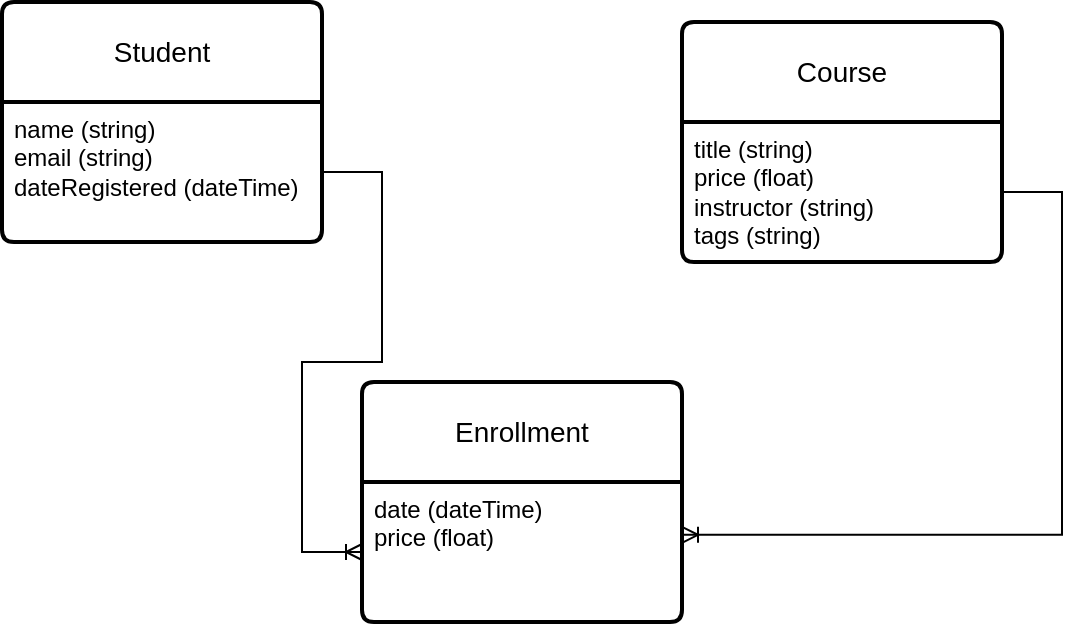 <mxfile version="24.2.2" type="github">
  <diagram name="Page-1" id="f93Mkh_XEM6Xw96Pb42D">
    <mxGraphModel dx="890" dy="379" grid="1" gridSize="10" guides="1" tooltips="1" connect="1" arrows="1" fold="1" page="1" pageScale="1" pageWidth="850" pageHeight="1100" math="0" shadow="0">
      <root>
        <mxCell id="0" />
        <mxCell id="1" parent="0" />
        <mxCell id="UNpcIuQ2mA2GgSnoEy9R-1" value="Student" style="swimlane;childLayout=stackLayout;horizontal=1;startSize=50;horizontalStack=0;rounded=1;fontSize=14;fontStyle=0;strokeWidth=2;resizeParent=0;resizeLast=1;shadow=0;dashed=0;align=center;arcSize=4;whiteSpace=wrap;html=1;" vertex="1" parent="1">
          <mxGeometry x="40" y="140" width="160" height="120" as="geometry" />
        </mxCell>
        <mxCell id="UNpcIuQ2mA2GgSnoEy9R-2" value="name (string)&lt;div&gt;email (string)&lt;/div&gt;&lt;div&gt;dateRegistered (dateTime)&lt;/div&gt;" style="align=left;strokeColor=none;fillColor=none;spacingLeft=4;fontSize=12;verticalAlign=top;resizable=0;rotatable=0;part=1;html=1;" vertex="1" parent="UNpcIuQ2mA2GgSnoEy9R-1">
          <mxGeometry y="50" width="160" height="70" as="geometry" />
        </mxCell>
        <mxCell id="UNpcIuQ2mA2GgSnoEy9R-3" value="Course" style="swimlane;childLayout=stackLayout;horizontal=1;startSize=50;horizontalStack=0;rounded=1;fontSize=14;fontStyle=0;strokeWidth=2;resizeParent=0;resizeLast=1;shadow=0;dashed=0;align=center;arcSize=4;whiteSpace=wrap;html=1;" vertex="1" parent="1">
          <mxGeometry x="380" y="150" width="160" height="120" as="geometry" />
        </mxCell>
        <mxCell id="UNpcIuQ2mA2GgSnoEy9R-4" value="title (string)&lt;div&gt;price (float)&lt;/div&gt;&lt;div&gt;instructor (string)&lt;/div&gt;&lt;div&gt;tags (string)&lt;/div&gt;" style="align=left;strokeColor=none;fillColor=none;spacingLeft=4;fontSize=12;verticalAlign=top;resizable=0;rotatable=0;part=1;html=1;" vertex="1" parent="UNpcIuQ2mA2GgSnoEy9R-3">
          <mxGeometry y="50" width="160" height="70" as="geometry" />
        </mxCell>
        <mxCell id="UNpcIuQ2mA2GgSnoEy9R-8" value="Enrollment" style="swimlane;childLayout=stackLayout;horizontal=1;startSize=50;horizontalStack=0;rounded=1;fontSize=14;fontStyle=0;strokeWidth=2;resizeParent=0;resizeLast=1;shadow=0;dashed=0;align=center;arcSize=4;whiteSpace=wrap;html=1;" vertex="1" parent="1">
          <mxGeometry x="220" y="330" width="160" height="120" as="geometry" />
        </mxCell>
        <mxCell id="UNpcIuQ2mA2GgSnoEy9R-9" value="date (dateTime)&lt;div&gt;price (float)&lt;/div&gt;" style="align=left;strokeColor=none;fillColor=none;spacingLeft=4;fontSize=12;verticalAlign=top;resizable=0;rotatable=0;part=1;html=1;" vertex="1" parent="UNpcIuQ2mA2GgSnoEy9R-8">
          <mxGeometry y="50" width="160" height="70" as="geometry" />
        </mxCell>
        <mxCell id="UNpcIuQ2mA2GgSnoEy9R-10" value="" style="edgeStyle=entityRelationEdgeStyle;fontSize=12;html=1;endArrow=ERoneToMany;rounded=0;entryX=0;entryY=0.5;entryDx=0;entryDy=0;" edge="1" parent="1" source="UNpcIuQ2mA2GgSnoEy9R-2" target="UNpcIuQ2mA2GgSnoEy9R-9">
          <mxGeometry width="100" height="100" relative="1" as="geometry">
            <mxPoint x="90" y="420" as="sourcePoint" />
            <mxPoint x="190" y="320" as="targetPoint" />
            <Array as="points">
              <mxPoint x="180" y="360" />
            </Array>
          </mxGeometry>
        </mxCell>
        <mxCell id="UNpcIuQ2mA2GgSnoEy9R-11" value="" style="edgeStyle=entityRelationEdgeStyle;fontSize=12;html=1;endArrow=ERoneToMany;rounded=0;entryX=1;entryY=0.377;entryDx=0;entryDy=0;entryPerimeter=0;" edge="1" parent="1" source="UNpcIuQ2mA2GgSnoEy9R-4" target="UNpcIuQ2mA2GgSnoEy9R-9">
          <mxGeometry width="100" height="100" relative="1" as="geometry">
            <mxPoint x="500" y="450" as="sourcePoint" />
            <mxPoint x="600" y="350" as="targetPoint" />
          </mxGeometry>
        </mxCell>
      </root>
    </mxGraphModel>
  </diagram>
</mxfile>
